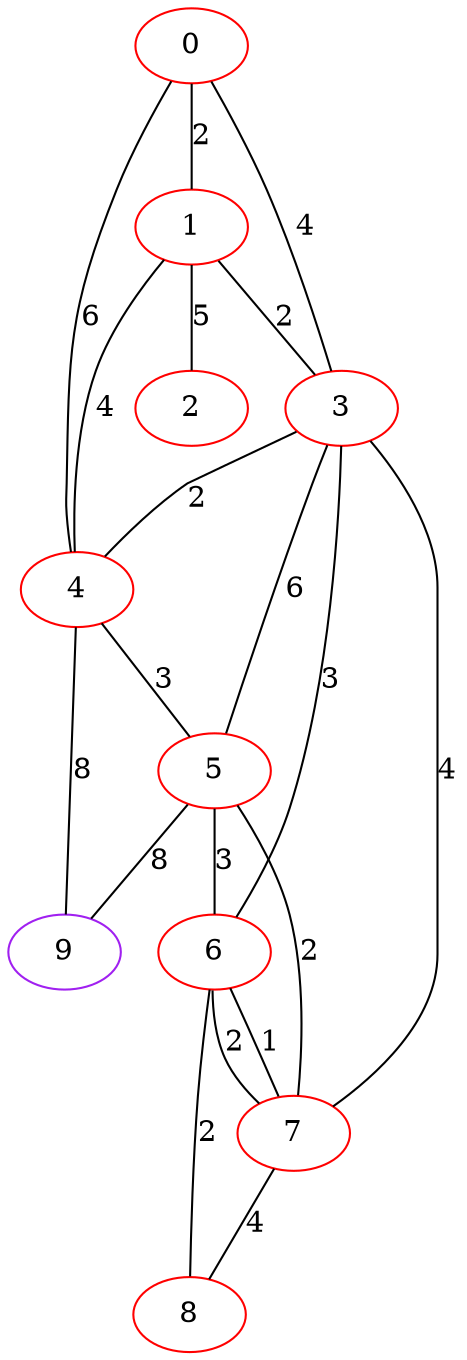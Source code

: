 graph "" {
0 [color=red, weight=1];
1 [color=red, weight=1];
2 [color=red, weight=1];
3 [color=red, weight=1];
4 [color=red, weight=1];
5 [color=red, weight=1];
6 [color=red, weight=1];
7 [color=red, weight=1];
8 [color=red, weight=1];
9 [color=purple, weight=4];
0 -- 1  [key=0, label=2];
0 -- 3  [key=0, label=4];
0 -- 4  [key=0, label=6];
1 -- 2  [key=0, label=5];
1 -- 3  [key=0, label=2];
1 -- 4  [key=0, label=4];
3 -- 4  [key=0, label=2];
3 -- 5  [key=0, label=6];
3 -- 6  [key=0, label=3];
3 -- 7  [key=0, label=4];
4 -- 5  [key=0, label=3];
4 -- 9  [key=0, label=8];
5 -- 9  [key=0, label=8];
5 -- 6  [key=0, label=3];
5 -- 7  [key=0, label=2];
6 -- 8  [key=0, label=2];
6 -- 7  [key=0, label=1];
6 -- 7  [key=1, label=2];
7 -- 8  [key=0, label=4];
}

